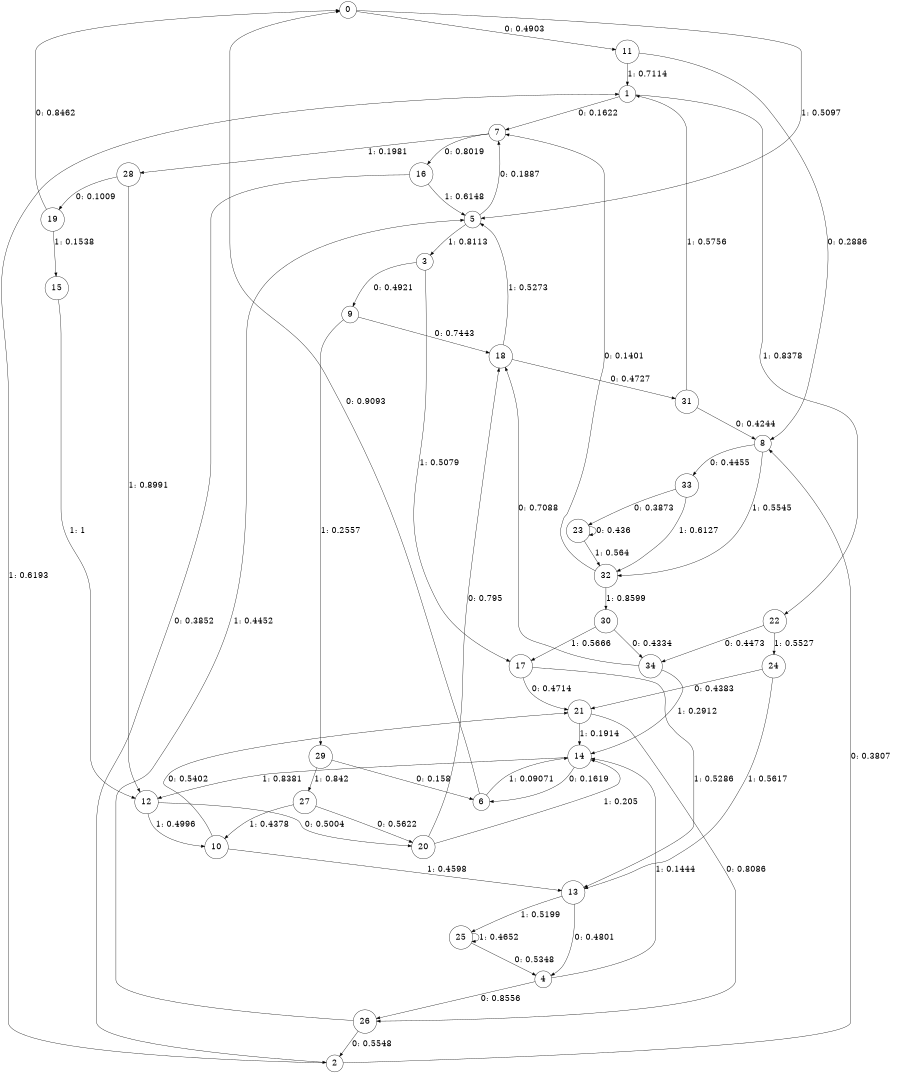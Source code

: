 digraph "ch13randomL8" {
size = "6,8.5";
ratio = "fill";
node [shape = circle];
node [fontsize = 24];
edge [fontsize = 24];
0 -> 11 [label = "0: 0.4903   "];
0 -> 5 [label = "1: 0.5097   "];
1 -> 7 [label = "0: 0.1622   "];
1 -> 22 [label = "1: 0.8378   "];
2 -> 8 [label = "0: 0.3807   "];
2 -> 1 [label = "1: 0.6193   "];
3 -> 9 [label = "0: 0.4921   "];
3 -> 17 [label = "1: 0.5079   "];
4 -> 26 [label = "0: 0.8556   "];
4 -> 14 [label = "1: 0.1444   "];
5 -> 7 [label = "0: 0.1887   "];
5 -> 3 [label = "1: 0.8113   "];
6 -> 0 [label = "0: 0.9093   "];
6 -> 14 [label = "1: 0.09071  "];
7 -> 16 [label = "0: 0.8019   "];
7 -> 28 [label = "1: 0.1981   "];
8 -> 33 [label = "0: 0.4455   "];
8 -> 32 [label = "1: 0.5545   "];
9 -> 18 [label = "0: 0.7443   "];
9 -> 29 [label = "1: 0.2557   "];
10 -> 21 [label = "0: 0.5402   "];
10 -> 13 [label = "1: 0.4598   "];
11 -> 8 [label = "0: 0.2886   "];
11 -> 1 [label = "1: 0.7114   "];
12 -> 20 [label = "0: 0.5004   "];
12 -> 10 [label = "1: 0.4996   "];
13 -> 4 [label = "0: 0.4801   "];
13 -> 25 [label = "1: 0.5199   "];
14 -> 6 [label = "0: 0.1619   "];
14 -> 12 [label = "1: 0.8381   "];
15 -> 12 [label = "1: 1        "];
16 -> 2 [label = "0: 0.3852   "];
16 -> 5 [label = "1: 0.6148   "];
17 -> 21 [label = "0: 0.4714   "];
17 -> 13 [label = "1: 0.5286   "];
18 -> 31 [label = "0: 0.4727   "];
18 -> 5 [label = "1: 0.5273   "];
19 -> 0 [label = "0: 0.8462   "];
19 -> 15 [label = "1: 0.1538   "];
20 -> 18 [label = "0: 0.795    "];
20 -> 14 [label = "1: 0.205    "];
21 -> 26 [label = "0: 0.8086   "];
21 -> 14 [label = "1: 0.1914   "];
22 -> 34 [label = "0: 0.4473   "];
22 -> 24 [label = "1: 0.5527   "];
23 -> 23 [label = "0: 0.436    "];
23 -> 32 [label = "1: 0.564    "];
24 -> 21 [label = "0: 0.4383   "];
24 -> 13 [label = "1: 0.5617   "];
25 -> 4 [label = "0: 0.5348   "];
25 -> 25 [label = "1: 0.4652   "];
26 -> 2 [label = "0: 0.5548   "];
26 -> 5 [label = "1: 0.4452   "];
27 -> 20 [label = "0: 0.5622   "];
27 -> 10 [label = "1: 0.4378   "];
28 -> 19 [label = "0: 0.1009   "];
28 -> 12 [label = "1: 0.8991   "];
29 -> 6 [label = "0: 0.158    "];
29 -> 27 [label = "1: 0.842    "];
30 -> 34 [label = "0: 0.4334   "];
30 -> 17 [label = "1: 0.5666   "];
31 -> 8 [label = "0: 0.4244   "];
31 -> 1 [label = "1: 0.5756   "];
32 -> 7 [label = "0: 0.1401   "];
32 -> 30 [label = "1: 0.8599   "];
33 -> 23 [label = "0: 0.3873   "];
33 -> 32 [label = "1: 0.6127   "];
34 -> 18 [label = "0: 0.7088   "];
34 -> 14 [label = "1: 0.2912   "];
}
